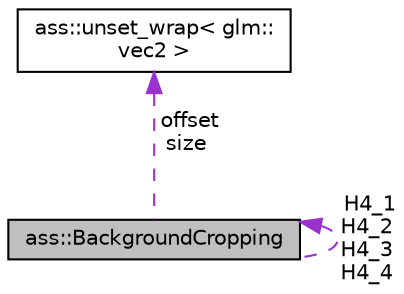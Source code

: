 digraph "ass::BackgroundCropping"
{
 // LATEX_PDF_SIZE
  edge [fontname="Helvetica",fontsize="10",labelfontname="Helvetica",labelfontsize="10"];
  node [fontname="Helvetica",fontsize="10",shape=record];
  Node1 [label="ass::BackgroundCropping",height=0.2,width=0.4,color="black", fillcolor="grey75", style="filled", fontcolor="black",tooltip="Controls background texture cropping by exact UV coordinates. Useful for texture atlases."];
  Node2 -> Node1 [dir="back",color="darkorchid3",fontsize="10",style="dashed",label=" offset\nsize" ,fontname="Helvetica"];
  Node2 [label="ass::unset_wrap\< glm::\lvec2 \>",height=0.2,width=0.4,color="black", fillcolor="white", style="filled",URL="$structass_1_1unset__wrap.html",tooltip=" "];
  Node1 -> Node1 [dir="back",color="darkorchid3",fontsize="10",style="dashed",label=" H4_1\nH4_2\nH4_3\nH4_4" ,fontname="Helvetica"];
}
